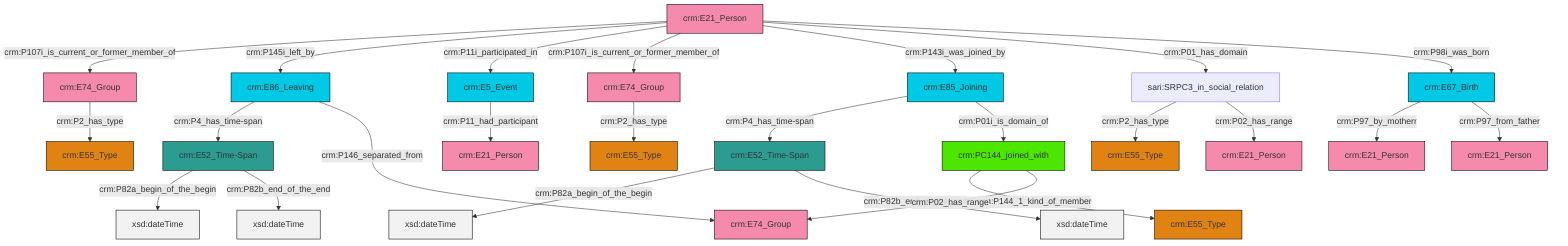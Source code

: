 graph TD
classDef Literal fill:#f2f2f2,stroke:#000000;
classDef CRM_Entity fill:#FFFFFF,stroke:#000000;
classDef Temporal_Entity fill:#00C9E6, stroke:#000000;
classDef Type fill:#E18312, stroke:#000000;
classDef Time-Span fill:#2C9C91, stroke:#000000;
classDef Appellation fill:#FFEB7F, stroke:#000000;
classDef Place fill:#008836, stroke:#000000;
classDef Persistent_Item fill:#B266B2, stroke:#000000;
classDef Conceptual_Object fill:#FFD700, stroke:#000000;
classDef Physical_Thing fill:#D2B48C, stroke:#000000;
classDef Actor fill:#f58aad, stroke:#000000;
classDef PC_Classes fill:#4ce600, stroke:#000000;
classDef Multi fill:#cccccc,stroke:#000000;

2["crm:E86_Leaving"]:::Temporal_Entity -->|crm:P4_has_time-span| 3["crm:E52_Time-Span"]:::Time-Span
6["crm:E21_Person"]:::Actor -->|crm:P107i_is_current_or_former_member_of| 7["crm:E74_Group"]:::Actor
8["crm:E52_Time-Span"]:::Time-Span -->|crm:P82a_begin_of_the_begin| 9[xsd:dateTime]:::Literal
6["crm:E21_Person"]:::Actor -->|crm:P145i_left_by| 2["crm:E86_Leaving"]:::Temporal_Entity
3["crm:E52_Time-Span"]:::Time-Span -->|crm:P82a_begin_of_the_begin| 11[xsd:dateTime]:::Literal
6["crm:E21_Person"]:::Actor -->|crm:P11i_participated_in| 12["crm:E5_Event"]:::Temporal_Entity
2["crm:E86_Leaving"]:::Temporal_Entity -->|crm:P146_separated_from| 18["crm:E74_Group"]:::Actor
6["crm:E21_Person"]:::Actor -->|crm:P107i_is_current_or_former_member_of| 13["crm:E74_Group"]:::Actor
6["crm:E21_Person"]:::Actor -->|crm:P143i_was_joined_by| 16["crm:E85_Joining"]:::Temporal_Entity
13["crm:E74_Group"]:::Actor -->|crm:P2_has_type| 22["crm:E55_Type"]:::Type
27["crm:E67_Birth"]:::Temporal_Entity -->|crm:P97_by_motherr| 24["crm:E21_Person"]:::Actor
29["crm:PC144_joined_with"]:::PC_Classes -->|crm:P144_1_kind_of_member| 31["crm:E55_Type"]:::Type
12["crm:E5_Event"]:::Temporal_Entity -->|crm:P11_had_participant| 20["crm:E21_Person"]:::Actor
6["crm:E21_Person"]:::Actor -->|crm:P01_has_domain| 0["sari:SRPC3_in_social_relation"]:::Default
8["crm:E52_Time-Span"]:::Time-Span -->|crm:P82b_end_of_the_end| 32[xsd:dateTime]:::Literal
27["crm:E67_Birth"]:::Temporal_Entity -->|crm:P97_from_father| 33["crm:E21_Person"]:::Actor
16["crm:E85_Joining"]:::Temporal_Entity -->|crm:P4_has_time-span| 8["crm:E52_Time-Span"]:::Time-Span
7["crm:E74_Group"]:::Actor -->|crm:P2_has_type| 4["crm:E55_Type"]:::Type
29["crm:PC144_joined_with"]:::PC_Classes -->|crm:P02_has_range| 18["crm:E74_Group"]:::Actor
0["sari:SRPC3_in_social_relation"]:::Default -->|crm:P2_has_type| 37["crm:E55_Type"]:::Type
0["sari:SRPC3_in_social_relation"]:::Default -->|crm:P02_has_range| 42["crm:E21_Person"]:::Actor
16["crm:E85_Joining"]:::Temporal_Entity -->|crm:P01i_is_domain_of| 29["crm:PC144_joined_with"]:::PC_Classes
3["crm:E52_Time-Span"]:::Time-Span -->|crm:P82b_end_of_the_end| 45[xsd:dateTime]:::Literal
6["crm:E21_Person"]:::Actor -->|crm:P98i_was_born| 27["crm:E67_Birth"]:::Temporal_Entity